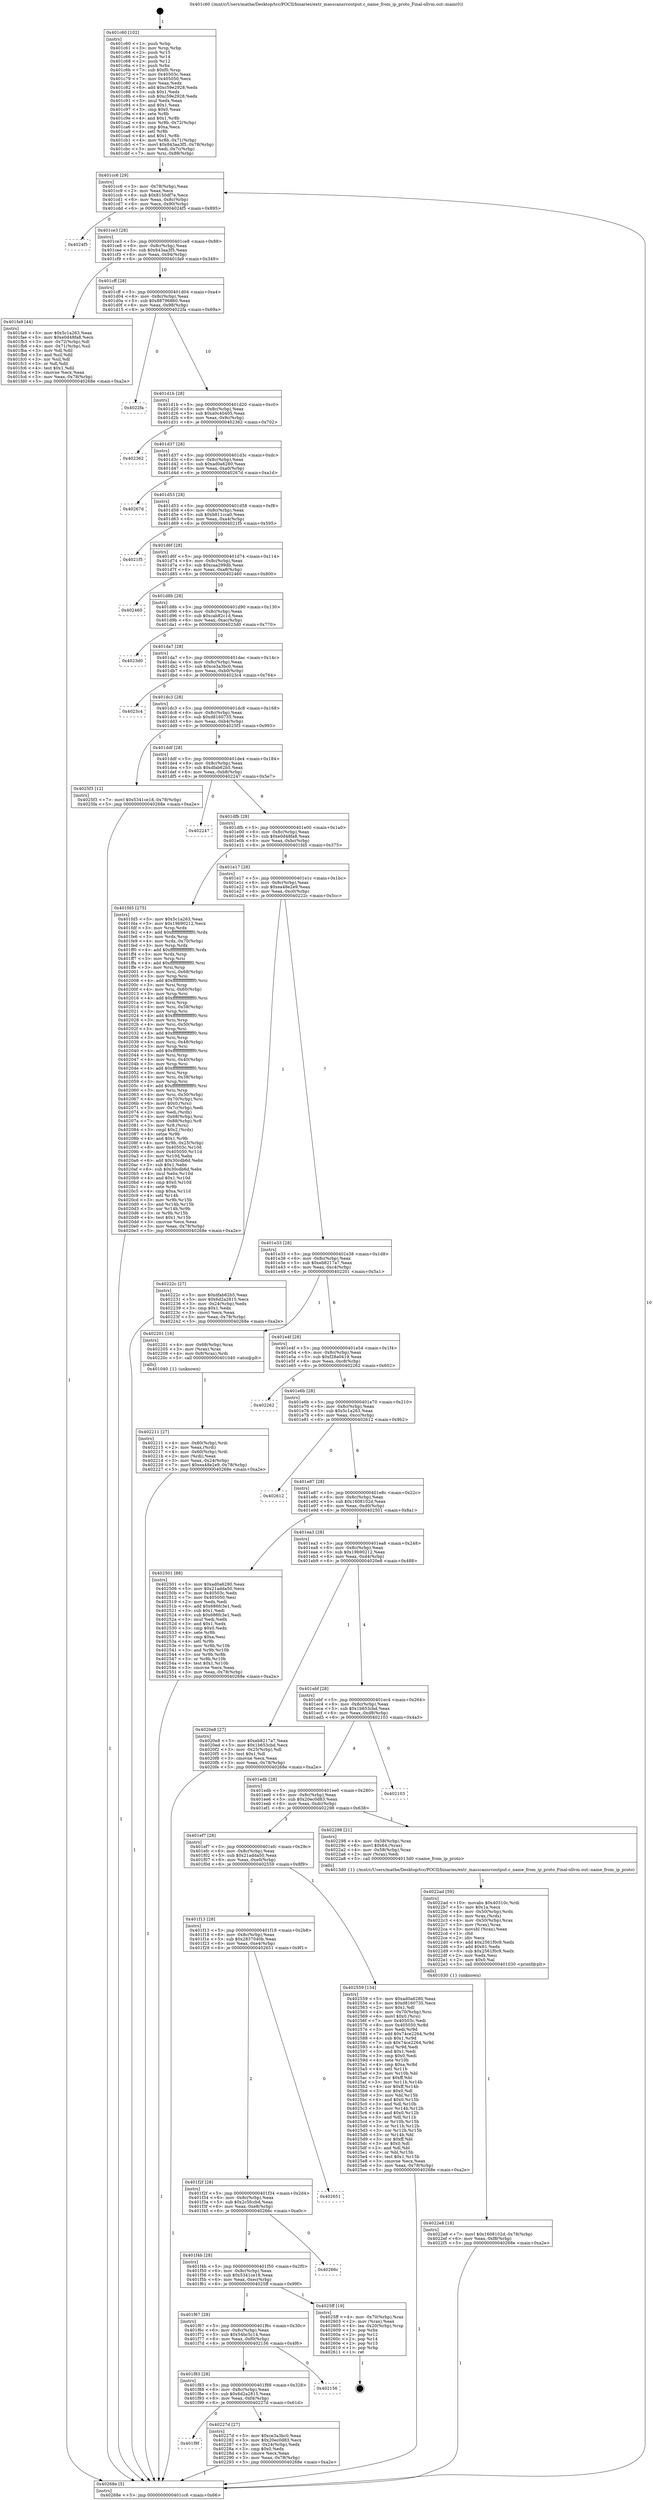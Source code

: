 digraph "0x401c60" {
  label = "0x401c60 (/mnt/c/Users/mathe/Desktop/tcc/POCII/binaries/extr_masscansrcoutput.c_name_from_ip_proto_Final-ollvm.out::main(0))"
  labelloc = "t"
  node[shape=record]

  Entry [label="",width=0.3,height=0.3,shape=circle,fillcolor=black,style=filled]
  "0x401cc6" [label="{
     0x401cc6 [29]\l
     | [instrs]\l
     &nbsp;&nbsp;0x401cc6 \<+3\>: mov -0x78(%rbp),%eax\l
     &nbsp;&nbsp;0x401cc9 \<+2\>: mov %eax,%ecx\l
     &nbsp;&nbsp;0x401ccb \<+6\>: sub $0x8150df7e,%ecx\l
     &nbsp;&nbsp;0x401cd1 \<+6\>: mov %eax,-0x8c(%rbp)\l
     &nbsp;&nbsp;0x401cd7 \<+6\>: mov %ecx,-0x90(%rbp)\l
     &nbsp;&nbsp;0x401cdd \<+6\>: je 00000000004024f5 \<main+0x895\>\l
  }"]
  "0x4024f5" [label="{
     0x4024f5\l
  }", style=dashed]
  "0x401ce3" [label="{
     0x401ce3 [28]\l
     | [instrs]\l
     &nbsp;&nbsp;0x401ce3 \<+5\>: jmp 0000000000401ce8 \<main+0x88\>\l
     &nbsp;&nbsp;0x401ce8 \<+6\>: mov -0x8c(%rbp),%eax\l
     &nbsp;&nbsp;0x401cee \<+5\>: sub $0x843aa3f5,%eax\l
     &nbsp;&nbsp;0x401cf3 \<+6\>: mov %eax,-0x94(%rbp)\l
     &nbsp;&nbsp;0x401cf9 \<+6\>: je 0000000000401fa9 \<main+0x349\>\l
  }"]
  Exit [label="",width=0.3,height=0.3,shape=circle,fillcolor=black,style=filled,peripheries=2]
  "0x401fa9" [label="{
     0x401fa9 [44]\l
     | [instrs]\l
     &nbsp;&nbsp;0x401fa9 \<+5\>: mov $0x5c1a263,%eax\l
     &nbsp;&nbsp;0x401fae \<+5\>: mov $0xe0d48fa8,%ecx\l
     &nbsp;&nbsp;0x401fb3 \<+3\>: mov -0x72(%rbp),%dl\l
     &nbsp;&nbsp;0x401fb6 \<+4\>: mov -0x71(%rbp),%sil\l
     &nbsp;&nbsp;0x401fba \<+3\>: mov %dl,%dil\l
     &nbsp;&nbsp;0x401fbd \<+3\>: and %sil,%dil\l
     &nbsp;&nbsp;0x401fc0 \<+3\>: xor %sil,%dl\l
     &nbsp;&nbsp;0x401fc3 \<+3\>: or %dl,%dil\l
     &nbsp;&nbsp;0x401fc6 \<+4\>: test $0x1,%dil\l
     &nbsp;&nbsp;0x401fca \<+3\>: cmovne %ecx,%eax\l
     &nbsp;&nbsp;0x401fcd \<+3\>: mov %eax,-0x78(%rbp)\l
     &nbsp;&nbsp;0x401fd0 \<+5\>: jmp 000000000040268e \<main+0xa2e\>\l
  }"]
  "0x401cff" [label="{
     0x401cff [28]\l
     | [instrs]\l
     &nbsp;&nbsp;0x401cff \<+5\>: jmp 0000000000401d04 \<main+0xa4\>\l
     &nbsp;&nbsp;0x401d04 \<+6\>: mov -0x8c(%rbp),%eax\l
     &nbsp;&nbsp;0x401d0a \<+5\>: sub $0x88796860,%eax\l
     &nbsp;&nbsp;0x401d0f \<+6\>: mov %eax,-0x98(%rbp)\l
     &nbsp;&nbsp;0x401d15 \<+6\>: je 00000000004022fa \<main+0x69a\>\l
  }"]
  "0x40268e" [label="{
     0x40268e [5]\l
     | [instrs]\l
     &nbsp;&nbsp;0x40268e \<+5\>: jmp 0000000000401cc6 \<main+0x66\>\l
  }"]
  "0x401c60" [label="{
     0x401c60 [102]\l
     | [instrs]\l
     &nbsp;&nbsp;0x401c60 \<+1\>: push %rbp\l
     &nbsp;&nbsp;0x401c61 \<+3\>: mov %rsp,%rbp\l
     &nbsp;&nbsp;0x401c64 \<+2\>: push %r15\l
     &nbsp;&nbsp;0x401c66 \<+2\>: push %r14\l
     &nbsp;&nbsp;0x401c68 \<+2\>: push %r12\l
     &nbsp;&nbsp;0x401c6a \<+1\>: push %rbx\l
     &nbsp;&nbsp;0x401c6b \<+7\>: sub $0xf0,%rsp\l
     &nbsp;&nbsp;0x401c72 \<+7\>: mov 0x40503c,%eax\l
     &nbsp;&nbsp;0x401c79 \<+7\>: mov 0x405050,%ecx\l
     &nbsp;&nbsp;0x401c80 \<+2\>: mov %eax,%edx\l
     &nbsp;&nbsp;0x401c82 \<+6\>: add $0xc59e2928,%edx\l
     &nbsp;&nbsp;0x401c88 \<+3\>: sub $0x1,%edx\l
     &nbsp;&nbsp;0x401c8b \<+6\>: sub $0xc59e2928,%edx\l
     &nbsp;&nbsp;0x401c91 \<+3\>: imul %edx,%eax\l
     &nbsp;&nbsp;0x401c94 \<+3\>: and $0x1,%eax\l
     &nbsp;&nbsp;0x401c97 \<+3\>: cmp $0x0,%eax\l
     &nbsp;&nbsp;0x401c9a \<+4\>: sete %r8b\l
     &nbsp;&nbsp;0x401c9e \<+4\>: and $0x1,%r8b\l
     &nbsp;&nbsp;0x401ca2 \<+4\>: mov %r8b,-0x72(%rbp)\l
     &nbsp;&nbsp;0x401ca6 \<+3\>: cmp $0xa,%ecx\l
     &nbsp;&nbsp;0x401ca9 \<+4\>: setl %r8b\l
     &nbsp;&nbsp;0x401cad \<+4\>: and $0x1,%r8b\l
     &nbsp;&nbsp;0x401cb1 \<+4\>: mov %r8b,-0x71(%rbp)\l
     &nbsp;&nbsp;0x401cb5 \<+7\>: movl $0x843aa3f5,-0x78(%rbp)\l
     &nbsp;&nbsp;0x401cbc \<+3\>: mov %edi,-0x7c(%rbp)\l
     &nbsp;&nbsp;0x401cbf \<+7\>: mov %rsi,-0x88(%rbp)\l
  }"]
  "0x4022e8" [label="{
     0x4022e8 [18]\l
     | [instrs]\l
     &nbsp;&nbsp;0x4022e8 \<+7\>: movl $0x1608102d,-0x78(%rbp)\l
     &nbsp;&nbsp;0x4022ef \<+6\>: mov %eax,-0xf8(%rbp)\l
     &nbsp;&nbsp;0x4022f5 \<+5\>: jmp 000000000040268e \<main+0xa2e\>\l
  }"]
  "0x4022fa" [label="{
     0x4022fa\l
  }", style=dashed]
  "0x401d1b" [label="{
     0x401d1b [28]\l
     | [instrs]\l
     &nbsp;&nbsp;0x401d1b \<+5\>: jmp 0000000000401d20 \<main+0xc0\>\l
     &nbsp;&nbsp;0x401d20 \<+6\>: mov -0x8c(%rbp),%eax\l
     &nbsp;&nbsp;0x401d26 \<+5\>: sub $0xa0c40405,%eax\l
     &nbsp;&nbsp;0x401d2b \<+6\>: mov %eax,-0x9c(%rbp)\l
     &nbsp;&nbsp;0x401d31 \<+6\>: je 0000000000402362 \<main+0x702\>\l
  }"]
  "0x4022ad" [label="{
     0x4022ad [59]\l
     | [instrs]\l
     &nbsp;&nbsp;0x4022ad \<+10\>: movabs $0x40310c,%rdi\l
     &nbsp;&nbsp;0x4022b7 \<+5\>: mov $0x1a,%ecx\l
     &nbsp;&nbsp;0x4022bc \<+4\>: mov -0x50(%rbp),%rdx\l
     &nbsp;&nbsp;0x4022c0 \<+3\>: mov %rax,(%rdx)\l
     &nbsp;&nbsp;0x4022c3 \<+4\>: mov -0x50(%rbp),%rax\l
     &nbsp;&nbsp;0x4022c7 \<+3\>: mov (%rax),%rax\l
     &nbsp;&nbsp;0x4022ca \<+3\>: movsbl (%rax),%eax\l
     &nbsp;&nbsp;0x4022cd \<+1\>: cltd\l
     &nbsp;&nbsp;0x4022ce \<+2\>: idiv %ecx\l
     &nbsp;&nbsp;0x4022d0 \<+6\>: add $0x2561f0c9,%edx\l
     &nbsp;&nbsp;0x4022d6 \<+3\>: add $0x61,%edx\l
     &nbsp;&nbsp;0x4022d9 \<+6\>: sub $0x2561f0c9,%edx\l
     &nbsp;&nbsp;0x4022df \<+2\>: mov %edx,%esi\l
     &nbsp;&nbsp;0x4022e1 \<+2\>: mov $0x0,%al\l
     &nbsp;&nbsp;0x4022e3 \<+5\>: call 0000000000401030 \<printf@plt\>\l
     | [calls]\l
     &nbsp;&nbsp;0x401030 \{1\} (unknown)\l
  }"]
  "0x402362" [label="{
     0x402362\l
  }", style=dashed]
  "0x401d37" [label="{
     0x401d37 [28]\l
     | [instrs]\l
     &nbsp;&nbsp;0x401d37 \<+5\>: jmp 0000000000401d3c \<main+0xdc\>\l
     &nbsp;&nbsp;0x401d3c \<+6\>: mov -0x8c(%rbp),%eax\l
     &nbsp;&nbsp;0x401d42 \<+5\>: sub $0xad0a6280,%eax\l
     &nbsp;&nbsp;0x401d47 \<+6\>: mov %eax,-0xa0(%rbp)\l
     &nbsp;&nbsp;0x401d4d \<+6\>: je 000000000040267d \<main+0xa1d\>\l
  }"]
  "0x401f9f" [label="{
     0x401f9f\l
  }", style=dashed]
  "0x40267d" [label="{
     0x40267d\l
  }", style=dashed]
  "0x401d53" [label="{
     0x401d53 [28]\l
     | [instrs]\l
     &nbsp;&nbsp;0x401d53 \<+5\>: jmp 0000000000401d58 \<main+0xf8\>\l
     &nbsp;&nbsp;0x401d58 \<+6\>: mov -0x8c(%rbp),%eax\l
     &nbsp;&nbsp;0x401d5e \<+5\>: sub $0xb811cca0,%eax\l
     &nbsp;&nbsp;0x401d63 \<+6\>: mov %eax,-0xa4(%rbp)\l
     &nbsp;&nbsp;0x401d69 \<+6\>: je 00000000004021f5 \<main+0x595\>\l
  }"]
  "0x40227d" [label="{
     0x40227d [27]\l
     | [instrs]\l
     &nbsp;&nbsp;0x40227d \<+5\>: mov $0xce3a3bc0,%eax\l
     &nbsp;&nbsp;0x402282 \<+5\>: mov $0x20ec0d83,%ecx\l
     &nbsp;&nbsp;0x402287 \<+3\>: mov -0x24(%rbp),%edx\l
     &nbsp;&nbsp;0x40228a \<+3\>: cmp $0x0,%edx\l
     &nbsp;&nbsp;0x40228d \<+3\>: cmove %ecx,%eax\l
     &nbsp;&nbsp;0x402290 \<+3\>: mov %eax,-0x78(%rbp)\l
     &nbsp;&nbsp;0x402293 \<+5\>: jmp 000000000040268e \<main+0xa2e\>\l
  }"]
  "0x4021f5" [label="{
     0x4021f5\l
  }", style=dashed]
  "0x401d6f" [label="{
     0x401d6f [28]\l
     | [instrs]\l
     &nbsp;&nbsp;0x401d6f \<+5\>: jmp 0000000000401d74 \<main+0x114\>\l
     &nbsp;&nbsp;0x401d74 \<+6\>: mov -0x8c(%rbp),%eax\l
     &nbsp;&nbsp;0x401d7a \<+5\>: sub $0xcaa299db,%eax\l
     &nbsp;&nbsp;0x401d7f \<+6\>: mov %eax,-0xa8(%rbp)\l
     &nbsp;&nbsp;0x401d85 \<+6\>: je 0000000000402460 \<main+0x800\>\l
  }"]
  "0x401f83" [label="{
     0x401f83 [28]\l
     | [instrs]\l
     &nbsp;&nbsp;0x401f83 \<+5\>: jmp 0000000000401f88 \<main+0x328\>\l
     &nbsp;&nbsp;0x401f88 \<+6\>: mov -0x8c(%rbp),%eax\l
     &nbsp;&nbsp;0x401f8e \<+5\>: sub $0x6d2a2815,%eax\l
     &nbsp;&nbsp;0x401f93 \<+6\>: mov %eax,-0xf4(%rbp)\l
     &nbsp;&nbsp;0x401f99 \<+6\>: je 000000000040227d \<main+0x61d\>\l
  }"]
  "0x402460" [label="{
     0x402460\l
  }", style=dashed]
  "0x401d8b" [label="{
     0x401d8b [28]\l
     | [instrs]\l
     &nbsp;&nbsp;0x401d8b \<+5\>: jmp 0000000000401d90 \<main+0x130\>\l
     &nbsp;&nbsp;0x401d90 \<+6\>: mov -0x8c(%rbp),%eax\l
     &nbsp;&nbsp;0x401d96 \<+5\>: sub $0xcab82c1d,%eax\l
     &nbsp;&nbsp;0x401d9b \<+6\>: mov %eax,-0xac(%rbp)\l
     &nbsp;&nbsp;0x401da1 \<+6\>: je 00000000004023d0 \<main+0x770\>\l
  }"]
  "0x402156" [label="{
     0x402156\l
  }", style=dashed]
  "0x4023d0" [label="{
     0x4023d0\l
  }", style=dashed]
  "0x401da7" [label="{
     0x401da7 [28]\l
     | [instrs]\l
     &nbsp;&nbsp;0x401da7 \<+5\>: jmp 0000000000401dac \<main+0x14c\>\l
     &nbsp;&nbsp;0x401dac \<+6\>: mov -0x8c(%rbp),%eax\l
     &nbsp;&nbsp;0x401db2 \<+5\>: sub $0xce3a3bc0,%eax\l
     &nbsp;&nbsp;0x401db7 \<+6\>: mov %eax,-0xb0(%rbp)\l
     &nbsp;&nbsp;0x401dbd \<+6\>: je 00000000004023c4 \<main+0x764\>\l
  }"]
  "0x401f67" [label="{
     0x401f67 [28]\l
     | [instrs]\l
     &nbsp;&nbsp;0x401f67 \<+5\>: jmp 0000000000401f6c \<main+0x30c\>\l
     &nbsp;&nbsp;0x401f6c \<+6\>: mov -0x8c(%rbp),%eax\l
     &nbsp;&nbsp;0x401f72 \<+5\>: sub $0x54bc5c14,%eax\l
     &nbsp;&nbsp;0x401f77 \<+6\>: mov %eax,-0xf0(%rbp)\l
     &nbsp;&nbsp;0x401f7d \<+6\>: je 0000000000402156 \<main+0x4f6\>\l
  }"]
  "0x4023c4" [label="{
     0x4023c4\l
  }", style=dashed]
  "0x401dc3" [label="{
     0x401dc3 [28]\l
     | [instrs]\l
     &nbsp;&nbsp;0x401dc3 \<+5\>: jmp 0000000000401dc8 \<main+0x168\>\l
     &nbsp;&nbsp;0x401dc8 \<+6\>: mov -0x8c(%rbp),%eax\l
     &nbsp;&nbsp;0x401dce \<+5\>: sub $0xd8160735,%eax\l
     &nbsp;&nbsp;0x401dd3 \<+6\>: mov %eax,-0xb4(%rbp)\l
     &nbsp;&nbsp;0x401dd9 \<+6\>: je 00000000004025f3 \<main+0x993\>\l
  }"]
  "0x4025ff" [label="{
     0x4025ff [19]\l
     | [instrs]\l
     &nbsp;&nbsp;0x4025ff \<+4\>: mov -0x70(%rbp),%rax\l
     &nbsp;&nbsp;0x402603 \<+2\>: mov (%rax),%eax\l
     &nbsp;&nbsp;0x402605 \<+4\>: lea -0x20(%rbp),%rsp\l
     &nbsp;&nbsp;0x402609 \<+1\>: pop %rbx\l
     &nbsp;&nbsp;0x40260a \<+2\>: pop %r12\l
     &nbsp;&nbsp;0x40260c \<+2\>: pop %r14\l
     &nbsp;&nbsp;0x40260e \<+2\>: pop %r15\l
     &nbsp;&nbsp;0x402610 \<+1\>: pop %rbp\l
     &nbsp;&nbsp;0x402611 \<+1\>: ret\l
  }"]
  "0x4025f3" [label="{
     0x4025f3 [12]\l
     | [instrs]\l
     &nbsp;&nbsp;0x4025f3 \<+7\>: movl $0x5341ce18,-0x78(%rbp)\l
     &nbsp;&nbsp;0x4025fa \<+5\>: jmp 000000000040268e \<main+0xa2e\>\l
  }"]
  "0x401ddf" [label="{
     0x401ddf [28]\l
     | [instrs]\l
     &nbsp;&nbsp;0x401ddf \<+5\>: jmp 0000000000401de4 \<main+0x184\>\l
     &nbsp;&nbsp;0x401de4 \<+6\>: mov -0x8c(%rbp),%eax\l
     &nbsp;&nbsp;0x401dea \<+5\>: sub $0xdfab62b5,%eax\l
     &nbsp;&nbsp;0x401def \<+6\>: mov %eax,-0xb8(%rbp)\l
     &nbsp;&nbsp;0x401df5 \<+6\>: je 0000000000402247 \<main+0x5e7\>\l
  }"]
  "0x401f4b" [label="{
     0x401f4b [28]\l
     | [instrs]\l
     &nbsp;&nbsp;0x401f4b \<+5\>: jmp 0000000000401f50 \<main+0x2f0\>\l
     &nbsp;&nbsp;0x401f50 \<+6\>: mov -0x8c(%rbp),%eax\l
     &nbsp;&nbsp;0x401f56 \<+5\>: sub $0x5341ce18,%eax\l
     &nbsp;&nbsp;0x401f5b \<+6\>: mov %eax,-0xec(%rbp)\l
     &nbsp;&nbsp;0x401f61 \<+6\>: je 00000000004025ff \<main+0x99f\>\l
  }"]
  "0x402247" [label="{
     0x402247\l
  }", style=dashed]
  "0x401dfb" [label="{
     0x401dfb [28]\l
     | [instrs]\l
     &nbsp;&nbsp;0x401dfb \<+5\>: jmp 0000000000401e00 \<main+0x1a0\>\l
     &nbsp;&nbsp;0x401e00 \<+6\>: mov -0x8c(%rbp),%eax\l
     &nbsp;&nbsp;0x401e06 \<+5\>: sub $0xe0d48fa8,%eax\l
     &nbsp;&nbsp;0x401e0b \<+6\>: mov %eax,-0xbc(%rbp)\l
     &nbsp;&nbsp;0x401e11 \<+6\>: je 0000000000401fd5 \<main+0x375\>\l
  }"]
  "0x40266c" [label="{
     0x40266c\l
  }", style=dashed]
  "0x401fd5" [label="{
     0x401fd5 [275]\l
     | [instrs]\l
     &nbsp;&nbsp;0x401fd5 \<+5\>: mov $0x5c1a263,%eax\l
     &nbsp;&nbsp;0x401fda \<+5\>: mov $0x19b90212,%ecx\l
     &nbsp;&nbsp;0x401fdf \<+3\>: mov %rsp,%rdx\l
     &nbsp;&nbsp;0x401fe2 \<+4\>: add $0xfffffffffffffff0,%rdx\l
     &nbsp;&nbsp;0x401fe6 \<+3\>: mov %rdx,%rsp\l
     &nbsp;&nbsp;0x401fe9 \<+4\>: mov %rdx,-0x70(%rbp)\l
     &nbsp;&nbsp;0x401fed \<+3\>: mov %rsp,%rdx\l
     &nbsp;&nbsp;0x401ff0 \<+4\>: add $0xfffffffffffffff0,%rdx\l
     &nbsp;&nbsp;0x401ff4 \<+3\>: mov %rdx,%rsp\l
     &nbsp;&nbsp;0x401ff7 \<+3\>: mov %rsp,%rsi\l
     &nbsp;&nbsp;0x401ffa \<+4\>: add $0xfffffffffffffff0,%rsi\l
     &nbsp;&nbsp;0x401ffe \<+3\>: mov %rsi,%rsp\l
     &nbsp;&nbsp;0x402001 \<+4\>: mov %rsi,-0x68(%rbp)\l
     &nbsp;&nbsp;0x402005 \<+3\>: mov %rsp,%rsi\l
     &nbsp;&nbsp;0x402008 \<+4\>: add $0xfffffffffffffff0,%rsi\l
     &nbsp;&nbsp;0x40200c \<+3\>: mov %rsi,%rsp\l
     &nbsp;&nbsp;0x40200f \<+4\>: mov %rsi,-0x60(%rbp)\l
     &nbsp;&nbsp;0x402013 \<+3\>: mov %rsp,%rsi\l
     &nbsp;&nbsp;0x402016 \<+4\>: add $0xfffffffffffffff0,%rsi\l
     &nbsp;&nbsp;0x40201a \<+3\>: mov %rsi,%rsp\l
     &nbsp;&nbsp;0x40201d \<+4\>: mov %rsi,-0x58(%rbp)\l
     &nbsp;&nbsp;0x402021 \<+3\>: mov %rsp,%rsi\l
     &nbsp;&nbsp;0x402024 \<+4\>: add $0xfffffffffffffff0,%rsi\l
     &nbsp;&nbsp;0x402028 \<+3\>: mov %rsi,%rsp\l
     &nbsp;&nbsp;0x40202b \<+4\>: mov %rsi,-0x50(%rbp)\l
     &nbsp;&nbsp;0x40202f \<+3\>: mov %rsp,%rsi\l
     &nbsp;&nbsp;0x402032 \<+4\>: add $0xfffffffffffffff0,%rsi\l
     &nbsp;&nbsp;0x402036 \<+3\>: mov %rsi,%rsp\l
     &nbsp;&nbsp;0x402039 \<+4\>: mov %rsi,-0x48(%rbp)\l
     &nbsp;&nbsp;0x40203d \<+3\>: mov %rsp,%rsi\l
     &nbsp;&nbsp;0x402040 \<+4\>: add $0xfffffffffffffff0,%rsi\l
     &nbsp;&nbsp;0x402044 \<+3\>: mov %rsi,%rsp\l
     &nbsp;&nbsp;0x402047 \<+4\>: mov %rsi,-0x40(%rbp)\l
     &nbsp;&nbsp;0x40204b \<+3\>: mov %rsp,%rsi\l
     &nbsp;&nbsp;0x40204e \<+4\>: add $0xfffffffffffffff0,%rsi\l
     &nbsp;&nbsp;0x402052 \<+3\>: mov %rsi,%rsp\l
     &nbsp;&nbsp;0x402055 \<+4\>: mov %rsi,-0x38(%rbp)\l
     &nbsp;&nbsp;0x402059 \<+3\>: mov %rsp,%rsi\l
     &nbsp;&nbsp;0x40205c \<+4\>: add $0xfffffffffffffff0,%rsi\l
     &nbsp;&nbsp;0x402060 \<+3\>: mov %rsi,%rsp\l
     &nbsp;&nbsp;0x402063 \<+4\>: mov %rsi,-0x30(%rbp)\l
     &nbsp;&nbsp;0x402067 \<+4\>: mov -0x70(%rbp),%rsi\l
     &nbsp;&nbsp;0x40206b \<+6\>: movl $0x0,(%rsi)\l
     &nbsp;&nbsp;0x402071 \<+3\>: mov -0x7c(%rbp),%edi\l
     &nbsp;&nbsp;0x402074 \<+2\>: mov %edi,(%rdx)\l
     &nbsp;&nbsp;0x402076 \<+4\>: mov -0x68(%rbp),%rsi\l
     &nbsp;&nbsp;0x40207a \<+7\>: mov -0x88(%rbp),%r8\l
     &nbsp;&nbsp;0x402081 \<+3\>: mov %r8,(%rsi)\l
     &nbsp;&nbsp;0x402084 \<+3\>: cmpl $0x2,(%rdx)\l
     &nbsp;&nbsp;0x402087 \<+4\>: setne %r9b\l
     &nbsp;&nbsp;0x40208b \<+4\>: and $0x1,%r9b\l
     &nbsp;&nbsp;0x40208f \<+4\>: mov %r9b,-0x25(%rbp)\l
     &nbsp;&nbsp;0x402093 \<+8\>: mov 0x40503c,%r10d\l
     &nbsp;&nbsp;0x40209b \<+8\>: mov 0x405050,%r11d\l
     &nbsp;&nbsp;0x4020a3 \<+3\>: mov %r10d,%ebx\l
     &nbsp;&nbsp;0x4020a6 \<+6\>: add $0x30cdb6d,%ebx\l
     &nbsp;&nbsp;0x4020ac \<+3\>: sub $0x1,%ebx\l
     &nbsp;&nbsp;0x4020af \<+6\>: sub $0x30cdb6d,%ebx\l
     &nbsp;&nbsp;0x4020b5 \<+4\>: imul %ebx,%r10d\l
     &nbsp;&nbsp;0x4020b9 \<+4\>: and $0x1,%r10d\l
     &nbsp;&nbsp;0x4020bd \<+4\>: cmp $0x0,%r10d\l
     &nbsp;&nbsp;0x4020c1 \<+4\>: sete %r9b\l
     &nbsp;&nbsp;0x4020c5 \<+4\>: cmp $0xa,%r11d\l
     &nbsp;&nbsp;0x4020c9 \<+4\>: setl %r14b\l
     &nbsp;&nbsp;0x4020cd \<+3\>: mov %r9b,%r15b\l
     &nbsp;&nbsp;0x4020d0 \<+3\>: and %r14b,%r15b\l
     &nbsp;&nbsp;0x4020d3 \<+3\>: xor %r14b,%r9b\l
     &nbsp;&nbsp;0x4020d6 \<+3\>: or %r9b,%r15b\l
     &nbsp;&nbsp;0x4020d9 \<+4\>: test $0x1,%r15b\l
     &nbsp;&nbsp;0x4020dd \<+3\>: cmovne %ecx,%eax\l
     &nbsp;&nbsp;0x4020e0 \<+3\>: mov %eax,-0x78(%rbp)\l
     &nbsp;&nbsp;0x4020e3 \<+5\>: jmp 000000000040268e \<main+0xa2e\>\l
  }"]
  "0x401e17" [label="{
     0x401e17 [28]\l
     | [instrs]\l
     &nbsp;&nbsp;0x401e17 \<+5\>: jmp 0000000000401e1c \<main+0x1bc\>\l
     &nbsp;&nbsp;0x401e1c \<+6\>: mov -0x8c(%rbp),%eax\l
     &nbsp;&nbsp;0x401e22 \<+5\>: sub $0xea48e2e9,%eax\l
     &nbsp;&nbsp;0x401e27 \<+6\>: mov %eax,-0xc0(%rbp)\l
     &nbsp;&nbsp;0x401e2d \<+6\>: je 000000000040222c \<main+0x5cc\>\l
  }"]
  "0x401f2f" [label="{
     0x401f2f [28]\l
     | [instrs]\l
     &nbsp;&nbsp;0x401f2f \<+5\>: jmp 0000000000401f34 \<main+0x2d4\>\l
     &nbsp;&nbsp;0x401f34 \<+6\>: mov -0x8c(%rbp),%eax\l
     &nbsp;&nbsp;0x401f3a \<+5\>: sub $0x2c5fccbd,%eax\l
     &nbsp;&nbsp;0x401f3f \<+6\>: mov %eax,-0xe8(%rbp)\l
     &nbsp;&nbsp;0x401f45 \<+6\>: je 000000000040266c \<main+0xa0c\>\l
  }"]
  "0x402651" [label="{
     0x402651\l
  }", style=dashed]
  "0x40222c" [label="{
     0x40222c [27]\l
     | [instrs]\l
     &nbsp;&nbsp;0x40222c \<+5\>: mov $0xdfab62b5,%eax\l
     &nbsp;&nbsp;0x402231 \<+5\>: mov $0x6d2a2815,%ecx\l
     &nbsp;&nbsp;0x402236 \<+3\>: mov -0x24(%rbp),%edx\l
     &nbsp;&nbsp;0x402239 \<+3\>: cmp $0x1,%edx\l
     &nbsp;&nbsp;0x40223c \<+3\>: cmovl %ecx,%eax\l
     &nbsp;&nbsp;0x40223f \<+3\>: mov %eax,-0x78(%rbp)\l
     &nbsp;&nbsp;0x402242 \<+5\>: jmp 000000000040268e \<main+0xa2e\>\l
  }"]
  "0x401e33" [label="{
     0x401e33 [28]\l
     | [instrs]\l
     &nbsp;&nbsp;0x401e33 \<+5\>: jmp 0000000000401e38 \<main+0x1d8\>\l
     &nbsp;&nbsp;0x401e38 \<+6\>: mov -0x8c(%rbp),%eax\l
     &nbsp;&nbsp;0x401e3e \<+5\>: sub $0xeb8217a7,%eax\l
     &nbsp;&nbsp;0x401e43 \<+6\>: mov %eax,-0xc4(%rbp)\l
     &nbsp;&nbsp;0x401e49 \<+6\>: je 0000000000402201 \<main+0x5a1\>\l
  }"]
  "0x401f13" [label="{
     0x401f13 [28]\l
     | [instrs]\l
     &nbsp;&nbsp;0x401f13 \<+5\>: jmp 0000000000401f18 \<main+0x2b8\>\l
     &nbsp;&nbsp;0x401f18 \<+6\>: mov -0x8c(%rbp),%eax\l
     &nbsp;&nbsp;0x401f1e \<+5\>: sub $0x2837040b,%eax\l
     &nbsp;&nbsp;0x401f23 \<+6\>: mov %eax,-0xe4(%rbp)\l
     &nbsp;&nbsp;0x401f29 \<+6\>: je 0000000000402651 \<main+0x9f1\>\l
  }"]
  "0x402201" [label="{
     0x402201 [16]\l
     | [instrs]\l
     &nbsp;&nbsp;0x402201 \<+4\>: mov -0x68(%rbp),%rax\l
     &nbsp;&nbsp;0x402205 \<+3\>: mov (%rax),%rax\l
     &nbsp;&nbsp;0x402208 \<+4\>: mov 0x8(%rax),%rdi\l
     &nbsp;&nbsp;0x40220c \<+5\>: call 0000000000401040 \<atoi@plt\>\l
     | [calls]\l
     &nbsp;&nbsp;0x401040 \{1\} (unknown)\l
  }"]
  "0x401e4f" [label="{
     0x401e4f [28]\l
     | [instrs]\l
     &nbsp;&nbsp;0x401e4f \<+5\>: jmp 0000000000401e54 \<main+0x1f4\>\l
     &nbsp;&nbsp;0x401e54 \<+6\>: mov -0x8c(%rbp),%eax\l
     &nbsp;&nbsp;0x401e5a \<+5\>: sub $0xf28a0419,%eax\l
     &nbsp;&nbsp;0x401e5f \<+6\>: mov %eax,-0xc8(%rbp)\l
     &nbsp;&nbsp;0x401e65 \<+6\>: je 0000000000402262 \<main+0x602\>\l
  }"]
  "0x402559" [label="{
     0x402559 [154]\l
     | [instrs]\l
     &nbsp;&nbsp;0x402559 \<+5\>: mov $0xad0a6280,%eax\l
     &nbsp;&nbsp;0x40255e \<+5\>: mov $0xd8160735,%ecx\l
     &nbsp;&nbsp;0x402563 \<+2\>: mov $0x1,%dl\l
     &nbsp;&nbsp;0x402565 \<+4\>: mov -0x70(%rbp),%rsi\l
     &nbsp;&nbsp;0x402569 \<+6\>: movl $0x0,(%rsi)\l
     &nbsp;&nbsp;0x40256f \<+7\>: mov 0x40503c,%edi\l
     &nbsp;&nbsp;0x402576 \<+8\>: mov 0x405050,%r8d\l
     &nbsp;&nbsp;0x40257e \<+3\>: mov %edi,%r9d\l
     &nbsp;&nbsp;0x402581 \<+7\>: add $0x74ce2264,%r9d\l
     &nbsp;&nbsp;0x402588 \<+4\>: sub $0x1,%r9d\l
     &nbsp;&nbsp;0x40258c \<+7\>: sub $0x74ce2264,%r9d\l
     &nbsp;&nbsp;0x402593 \<+4\>: imul %r9d,%edi\l
     &nbsp;&nbsp;0x402597 \<+3\>: and $0x1,%edi\l
     &nbsp;&nbsp;0x40259a \<+3\>: cmp $0x0,%edi\l
     &nbsp;&nbsp;0x40259d \<+4\>: sete %r10b\l
     &nbsp;&nbsp;0x4025a1 \<+4\>: cmp $0xa,%r8d\l
     &nbsp;&nbsp;0x4025a5 \<+4\>: setl %r11b\l
     &nbsp;&nbsp;0x4025a9 \<+3\>: mov %r10b,%bl\l
     &nbsp;&nbsp;0x4025ac \<+3\>: xor $0xff,%bl\l
     &nbsp;&nbsp;0x4025af \<+3\>: mov %r11b,%r14b\l
     &nbsp;&nbsp;0x4025b2 \<+4\>: xor $0xff,%r14b\l
     &nbsp;&nbsp;0x4025b6 \<+3\>: xor $0x0,%dl\l
     &nbsp;&nbsp;0x4025b9 \<+3\>: mov %bl,%r15b\l
     &nbsp;&nbsp;0x4025bc \<+4\>: and $0x0,%r15b\l
     &nbsp;&nbsp;0x4025c0 \<+3\>: and %dl,%r10b\l
     &nbsp;&nbsp;0x4025c3 \<+3\>: mov %r14b,%r12b\l
     &nbsp;&nbsp;0x4025c6 \<+4\>: and $0x0,%r12b\l
     &nbsp;&nbsp;0x4025ca \<+3\>: and %dl,%r11b\l
     &nbsp;&nbsp;0x4025cd \<+3\>: or %r10b,%r15b\l
     &nbsp;&nbsp;0x4025d0 \<+3\>: or %r11b,%r12b\l
     &nbsp;&nbsp;0x4025d3 \<+3\>: xor %r12b,%r15b\l
     &nbsp;&nbsp;0x4025d6 \<+3\>: or %r14b,%bl\l
     &nbsp;&nbsp;0x4025d9 \<+3\>: xor $0xff,%bl\l
     &nbsp;&nbsp;0x4025dc \<+3\>: or $0x0,%dl\l
     &nbsp;&nbsp;0x4025df \<+2\>: and %dl,%bl\l
     &nbsp;&nbsp;0x4025e1 \<+3\>: or %bl,%r15b\l
     &nbsp;&nbsp;0x4025e4 \<+4\>: test $0x1,%r15b\l
     &nbsp;&nbsp;0x4025e8 \<+3\>: cmovne %ecx,%eax\l
     &nbsp;&nbsp;0x4025eb \<+3\>: mov %eax,-0x78(%rbp)\l
     &nbsp;&nbsp;0x4025ee \<+5\>: jmp 000000000040268e \<main+0xa2e\>\l
  }"]
  "0x402262" [label="{
     0x402262\l
  }", style=dashed]
  "0x401e6b" [label="{
     0x401e6b [28]\l
     | [instrs]\l
     &nbsp;&nbsp;0x401e6b \<+5\>: jmp 0000000000401e70 \<main+0x210\>\l
     &nbsp;&nbsp;0x401e70 \<+6\>: mov -0x8c(%rbp),%eax\l
     &nbsp;&nbsp;0x401e76 \<+5\>: sub $0x5c1a263,%eax\l
     &nbsp;&nbsp;0x401e7b \<+6\>: mov %eax,-0xcc(%rbp)\l
     &nbsp;&nbsp;0x401e81 \<+6\>: je 0000000000402612 \<main+0x9b2\>\l
  }"]
  "0x401ef7" [label="{
     0x401ef7 [28]\l
     | [instrs]\l
     &nbsp;&nbsp;0x401ef7 \<+5\>: jmp 0000000000401efc \<main+0x29c\>\l
     &nbsp;&nbsp;0x401efc \<+6\>: mov -0x8c(%rbp),%eax\l
     &nbsp;&nbsp;0x401f02 \<+5\>: sub $0x21adda50,%eax\l
     &nbsp;&nbsp;0x401f07 \<+6\>: mov %eax,-0xe0(%rbp)\l
     &nbsp;&nbsp;0x401f0d \<+6\>: je 0000000000402559 \<main+0x8f9\>\l
  }"]
  "0x402612" [label="{
     0x402612\l
  }", style=dashed]
  "0x401e87" [label="{
     0x401e87 [28]\l
     | [instrs]\l
     &nbsp;&nbsp;0x401e87 \<+5\>: jmp 0000000000401e8c \<main+0x22c\>\l
     &nbsp;&nbsp;0x401e8c \<+6\>: mov -0x8c(%rbp),%eax\l
     &nbsp;&nbsp;0x401e92 \<+5\>: sub $0x1608102d,%eax\l
     &nbsp;&nbsp;0x401e97 \<+6\>: mov %eax,-0xd0(%rbp)\l
     &nbsp;&nbsp;0x401e9d \<+6\>: je 0000000000402501 \<main+0x8a1\>\l
  }"]
  "0x402298" [label="{
     0x402298 [21]\l
     | [instrs]\l
     &nbsp;&nbsp;0x402298 \<+4\>: mov -0x58(%rbp),%rax\l
     &nbsp;&nbsp;0x40229c \<+6\>: movl $0x64,(%rax)\l
     &nbsp;&nbsp;0x4022a2 \<+4\>: mov -0x58(%rbp),%rax\l
     &nbsp;&nbsp;0x4022a6 \<+2\>: mov (%rax),%edi\l
     &nbsp;&nbsp;0x4022a8 \<+5\>: call 00000000004013d0 \<name_from_ip_proto\>\l
     | [calls]\l
     &nbsp;&nbsp;0x4013d0 \{1\} (/mnt/c/Users/mathe/Desktop/tcc/POCII/binaries/extr_masscansrcoutput.c_name_from_ip_proto_Final-ollvm.out::name_from_ip_proto)\l
  }"]
  "0x402501" [label="{
     0x402501 [88]\l
     | [instrs]\l
     &nbsp;&nbsp;0x402501 \<+5\>: mov $0xad0a6280,%eax\l
     &nbsp;&nbsp;0x402506 \<+5\>: mov $0x21adda50,%ecx\l
     &nbsp;&nbsp;0x40250b \<+7\>: mov 0x40503c,%edx\l
     &nbsp;&nbsp;0x402512 \<+7\>: mov 0x405050,%esi\l
     &nbsp;&nbsp;0x402519 \<+2\>: mov %edx,%edi\l
     &nbsp;&nbsp;0x40251b \<+6\>: add $0x686fc3e1,%edi\l
     &nbsp;&nbsp;0x402521 \<+3\>: sub $0x1,%edi\l
     &nbsp;&nbsp;0x402524 \<+6\>: sub $0x686fc3e1,%edi\l
     &nbsp;&nbsp;0x40252a \<+3\>: imul %edi,%edx\l
     &nbsp;&nbsp;0x40252d \<+3\>: and $0x1,%edx\l
     &nbsp;&nbsp;0x402530 \<+3\>: cmp $0x0,%edx\l
     &nbsp;&nbsp;0x402533 \<+4\>: sete %r8b\l
     &nbsp;&nbsp;0x402537 \<+3\>: cmp $0xa,%esi\l
     &nbsp;&nbsp;0x40253a \<+4\>: setl %r9b\l
     &nbsp;&nbsp;0x40253e \<+3\>: mov %r8b,%r10b\l
     &nbsp;&nbsp;0x402541 \<+3\>: and %r9b,%r10b\l
     &nbsp;&nbsp;0x402544 \<+3\>: xor %r9b,%r8b\l
     &nbsp;&nbsp;0x402547 \<+3\>: or %r8b,%r10b\l
     &nbsp;&nbsp;0x40254a \<+4\>: test $0x1,%r10b\l
     &nbsp;&nbsp;0x40254e \<+3\>: cmovne %ecx,%eax\l
     &nbsp;&nbsp;0x402551 \<+3\>: mov %eax,-0x78(%rbp)\l
     &nbsp;&nbsp;0x402554 \<+5\>: jmp 000000000040268e \<main+0xa2e\>\l
  }"]
  "0x401ea3" [label="{
     0x401ea3 [28]\l
     | [instrs]\l
     &nbsp;&nbsp;0x401ea3 \<+5\>: jmp 0000000000401ea8 \<main+0x248\>\l
     &nbsp;&nbsp;0x401ea8 \<+6\>: mov -0x8c(%rbp),%eax\l
     &nbsp;&nbsp;0x401eae \<+5\>: sub $0x19b90212,%eax\l
     &nbsp;&nbsp;0x401eb3 \<+6\>: mov %eax,-0xd4(%rbp)\l
     &nbsp;&nbsp;0x401eb9 \<+6\>: je 00000000004020e8 \<main+0x488\>\l
  }"]
  "0x401edb" [label="{
     0x401edb [28]\l
     | [instrs]\l
     &nbsp;&nbsp;0x401edb \<+5\>: jmp 0000000000401ee0 \<main+0x280\>\l
     &nbsp;&nbsp;0x401ee0 \<+6\>: mov -0x8c(%rbp),%eax\l
     &nbsp;&nbsp;0x401ee6 \<+5\>: sub $0x20ec0d83,%eax\l
     &nbsp;&nbsp;0x401eeb \<+6\>: mov %eax,-0xdc(%rbp)\l
     &nbsp;&nbsp;0x401ef1 \<+6\>: je 0000000000402298 \<main+0x638\>\l
  }"]
  "0x4020e8" [label="{
     0x4020e8 [27]\l
     | [instrs]\l
     &nbsp;&nbsp;0x4020e8 \<+5\>: mov $0xeb8217a7,%eax\l
     &nbsp;&nbsp;0x4020ed \<+5\>: mov $0x1b653cbd,%ecx\l
     &nbsp;&nbsp;0x4020f2 \<+3\>: mov -0x25(%rbp),%dl\l
     &nbsp;&nbsp;0x4020f5 \<+3\>: test $0x1,%dl\l
     &nbsp;&nbsp;0x4020f8 \<+3\>: cmovne %ecx,%eax\l
     &nbsp;&nbsp;0x4020fb \<+3\>: mov %eax,-0x78(%rbp)\l
     &nbsp;&nbsp;0x4020fe \<+5\>: jmp 000000000040268e \<main+0xa2e\>\l
  }"]
  "0x401ebf" [label="{
     0x401ebf [28]\l
     | [instrs]\l
     &nbsp;&nbsp;0x401ebf \<+5\>: jmp 0000000000401ec4 \<main+0x264\>\l
     &nbsp;&nbsp;0x401ec4 \<+6\>: mov -0x8c(%rbp),%eax\l
     &nbsp;&nbsp;0x401eca \<+5\>: sub $0x1b653cbd,%eax\l
     &nbsp;&nbsp;0x401ecf \<+6\>: mov %eax,-0xd8(%rbp)\l
     &nbsp;&nbsp;0x401ed5 \<+6\>: je 0000000000402103 \<main+0x4a3\>\l
  }"]
  "0x402211" [label="{
     0x402211 [27]\l
     | [instrs]\l
     &nbsp;&nbsp;0x402211 \<+4\>: mov -0x60(%rbp),%rdi\l
     &nbsp;&nbsp;0x402215 \<+2\>: mov %eax,(%rdi)\l
     &nbsp;&nbsp;0x402217 \<+4\>: mov -0x60(%rbp),%rdi\l
     &nbsp;&nbsp;0x40221b \<+2\>: mov (%rdi),%eax\l
     &nbsp;&nbsp;0x40221d \<+3\>: mov %eax,-0x24(%rbp)\l
     &nbsp;&nbsp;0x402220 \<+7\>: movl $0xea48e2e9,-0x78(%rbp)\l
     &nbsp;&nbsp;0x402227 \<+5\>: jmp 000000000040268e \<main+0xa2e\>\l
  }"]
  "0x402103" [label="{
     0x402103\l
  }", style=dashed]
  Entry -> "0x401c60" [label=" 1"]
  "0x401cc6" -> "0x4024f5" [label=" 0"]
  "0x401cc6" -> "0x401ce3" [label=" 11"]
  "0x4025ff" -> Exit [label=" 1"]
  "0x401ce3" -> "0x401fa9" [label=" 1"]
  "0x401ce3" -> "0x401cff" [label=" 10"]
  "0x401fa9" -> "0x40268e" [label=" 1"]
  "0x401c60" -> "0x401cc6" [label=" 1"]
  "0x40268e" -> "0x401cc6" [label=" 10"]
  "0x4025f3" -> "0x40268e" [label=" 1"]
  "0x401cff" -> "0x4022fa" [label=" 0"]
  "0x401cff" -> "0x401d1b" [label=" 10"]
  "0x402559" -> "0x40268e" [label=" 1"]
  "0x401d1b" -> "0x402362" [label=" 0"]
  "0x401d1b" -> "0x401d37" [label=" 10"]
  "0x402501" -> "0x40268e" [label=" 1"]
  "0x401d37" -> "0x40267d" [label=" 0"]
  "0x401d37" -> "0x401d53" [label=" 10"]
  "0x4022e8" -> "0x40268e" [label=" 1"]
  "0x401d53" -> "0x4021f5" [label=" 0"]
  "0x401d53" -> "0x401d6f" [label=" 10"]
  "0x4022ad" -> "0x4022e8" [label=" 1"]
  "0x401d6f" -> "0x402460" [label=" 0"]
  "0x401d6f" -> "0x401d8b" [label=" 10"]
  "0x40227d" -> "0x40268e" [label=" 1"]
  "0x401d8b" -> "0x4023d0" [label=" 0"]
  "0x401d8b" -> "0x401da7" [label=" 10"]
  "0x401f83" -> "0x401f9f" [label=" 0"]
  "0x401da7" -> "0x4023c4" [label=" 0"]
  "0x401da7" -> "0x401dc3" [label=" 10"]
  "0x402298" -> "0x4022ad" [label=" 1"]
  "0x401dc3" -> "0x4025f3" [label=" 1"]
  "0x401dc3" -> "0x401ddf" [label=" 9"]
  "0x401f67" -> "0x401f83" [label=" 1"]
  "0x401ddf" -> "0x402247" [label=" 0"]
  "0x401ddf" -> "0x401dfb" [label=" 9"]
  "0x401f83" -> "0x40227d" [label=" 1"]
  "0x401dfb" -> "0x401fd5" [label=" 1"]
  "0x401dfb" -> "0x401e17" [label=" 8"]
  "0x401f4b" -> "0x401f67" [label=" 1"]
  "0x401fd5" -> "0x40268e" [label=" 1"]
  "0x401f67" -> "0x402156" [label=" 0"]
  "0x401e17" -> "0x40222c" [label=" 1"]
  "0x401e17" -> "0x401e33" [label=" 7"]
  "0x401f2f" -> "0x401f4b" [label=" 2"]
  "0x401e33" -> "0x402201" [label=" 1"]
  "0x401e33" -> "0x401e4f" [label=" 6"]
  "0x401f4b" -> "0x4025ff" [label=" 1"]
  "0x401e4f" -> "0x402262" [label=" 0"]
  "0x401e4f" -> "0x401e6b" [label=" 6"]
  "0x401f13" -> "0x401f2f" [label=" 2"]
  "0x401e6b" -> "0x402612" [label=" 0"]
  "0x401e6b" -> "0x401e87" [label=" 6"]
  "0x401f2f" -> "0x40266c" [label=" 0"]
  "0x401e87" -> "0x402501" [label=" 1"]
  "0x401e87" -> "0x401ea3" [label=" 5"]
  "0x401ef7" -> "0x401f13" [label=" 2"]
  "0x401ea3" -> "0x4020e8" [label=" 1"]
  "0x401ea3" -> "0x401ebf" [label=" 4"]
  "0x4020e8" -> "0x40268e" [label=" 1"]
  "0x402201" -> "0x402211" [label=" 1"]
  "0x402211" -> "0x40268e" [label=" 1"]
  "0x40222c" -> "0x40268e" [label=" 1"]
  "0x401f13" -> "0x402651" [label=" 0"]
  "0x401ebf" -> "0x402103" [label=" 0"]
  "0x401ebf" -> "0x401edb" [label=" 4"]
  "0x401ef7" -> "0x402559" [label=" 1"]
  "0x401edb" -> "0x402298" [label=" 1"]
  "0x401edb" -> "0x401ef7" [label=" 3"]
}
